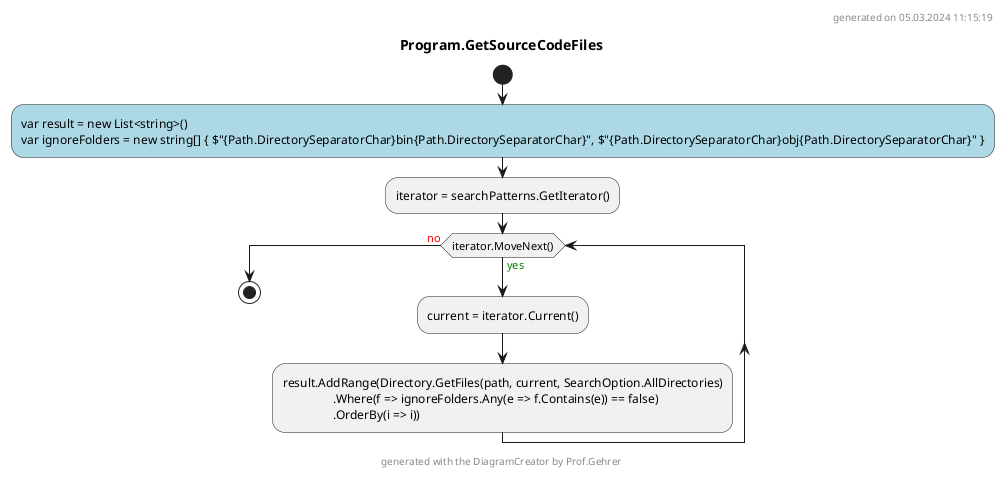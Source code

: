 @startuml Program.GetSourceCodeFiles
header
generated on 05.03.2024 11:15:19
end header
title Program.GetSourceCodeFiles
start
#LightBlue:var result = new List<string>()
var ignoreFolders = new string[] { $"{Path.DirectorySeparatorChar}bin{Path.DirectorySeparatorChar}", $"{Path.DirectorySeparatorChar}obj{Path.DirectorySeparatorChar}" };
:iterator = searchPatterns.GetIterator();
while (iterator.MoveNext()) is (<color:green>yes)
:current = iterator.Current();
      :result.AddRange(Directory.GetFiles(path, current, SearchOption.AllDirectories)
                      .Where(f => ignoreFolders.Any(e => f.Contains(e)) == false)
                      .OrderBy(i => i));
endwhile (<color:red>no)
footer
generated with the DiagramCreator by Prof.Gehrer
end footer
stop
@enduml
